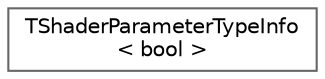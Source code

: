 digraph "Graphical Class Hierarchy"
{
 // INTERACTIVE_SVG=YES
 // LATEX_PDF_SIZE
  bgcolor="transparent";
  edge [fontname=Helvetica,fontsize=10,labelfontname=Helvetica,labelfontsize=10];
  node [fontname=Helvetica,fontsize=10,shape=box,height=0.2,width=0.4];
  rankdir="LR";
  Node0 [id="Node000000",label="TShaderParameterTypeInfo\l\< bool \>",height=0.2,width=0.4,color="grey40", fillcolor="white", style="filled",URL="$d8/d0e/structTShaderParameterTypeInfo_3_01bool_01_4.html",tooltip=" "];
}
